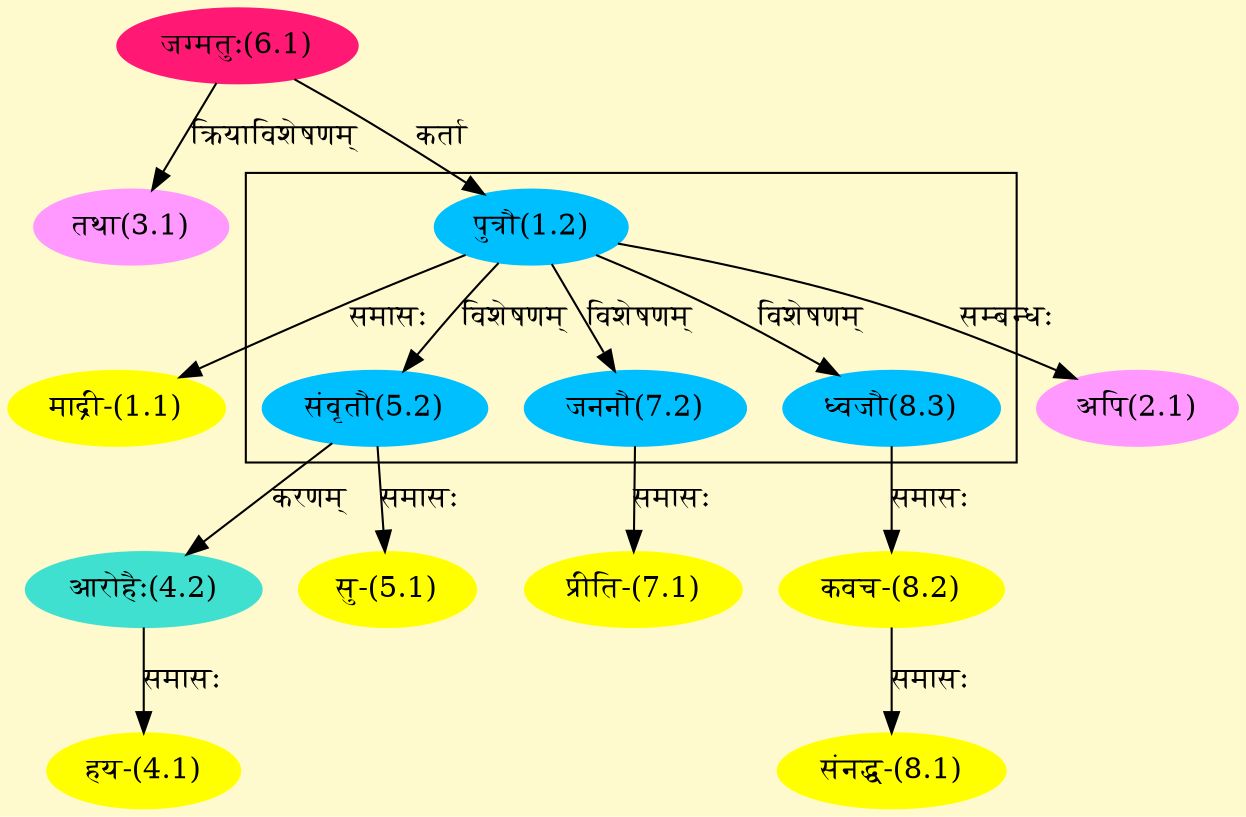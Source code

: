 digraph G{
rankdir=BT;
 compound=true;
 bgcolor="lemonchiffon1";

subgraph cluster_1{
Node5_2 [style=filled, color="#00BFFF" label = "संवृतौ(5.2)"]
Node1_2 [style=filled, color="#00BFFF" label = "पुत्रौ(1.2)"]
Node7_2 [style=filled, color="#00BFFF" label = "जननौ(7.2)"]
Node8_3 [style=filled, color="#00BFFF" label = "ध्वजौ(8.3)"]

}
Node1_1 [style=filled, color="#FFFF00" label = "माद्री-(1.1)"]
Node1_2 [style=filled, color="#00BFFF" label = "पुत्रौ(1.2)"]
Node6_1 [style=filled, color="#FF1975" label = "जग्मतुः(6.1)"]
Node2_1 [style=filled, color="#FF99FF" label = "अपि(2.1)"]
Node3_1 [style=filled, color="#FF99FF" label = "तथा(3.1)"]
Node4_1 [style=filled, color="#FFFF00" label = "हय-(4.1)"]
Node4_2 [style=filled, color="#40E0D0" label = "आरोहैः(4.2)"]
Node5_2 [style=filled, color="#00BFFF" label = "संवृतौ(5.2)"]
Node5_1 [style=filled, color="#FFFF00" label = "सु-(5.1)"]
Node [style=filled, color="" label = "()"]
Node7_1 [style=filled, color="#FFFF00" label = "प्रीति-(7.1)"]
Node7_2 [style=filled, color="#00BFFF" label = "जननौ(7.2)"]
Node8_1 [style=filled, color="#FFFF00" label = "संनद्ध-(8.1)"]
Node8_2 [style=filled, color="#FFFF00" label = "कवच-(8.2)"]
Node8_3 [style=filled, color="#00BFFF" label = "ध्वजौ(8.3)"]
/* Start of Relations section */

Node1_1 -> Node1_2 [  label="समासः"  dir="back" ]
Node1_2 -> Node6_1 [  label="कर्ता"  dir="back" ]
Node2_1 -> Node1_2 [  label="सम्बन्धः"  dir="back" ]
Node3_1 -> Node6_1 [  label="क्रियाविशेषणम्"  dir="back" ]
Node4_1 -> Node4_2 [  label="समासः"  dir="back" ]
Node4_2 -> Node5_2 [  label="करणम्"  dir="back" ]
Node5_1 -> Node5_2 [  label="समासः"  dir="back" ]
Node5_2 -> Node1_2 [  label="विशेषणम्"  dir="back" ]
Node7_1 -> Node7_2 [  label="समासः"  dir="back" ]
Node7_2 -> Node1_2 [  label="विशेषणम्"  dir="back" ]
Node8_1 -> Node8_2 [  label="समासः"  dir="back" ]
Node8_2 -> Node8_3 [  label="समासः"  dir="back" ]
Node8_3 -> Node1_2 [  label="विशेषणम्"  dir="back" ]
}
